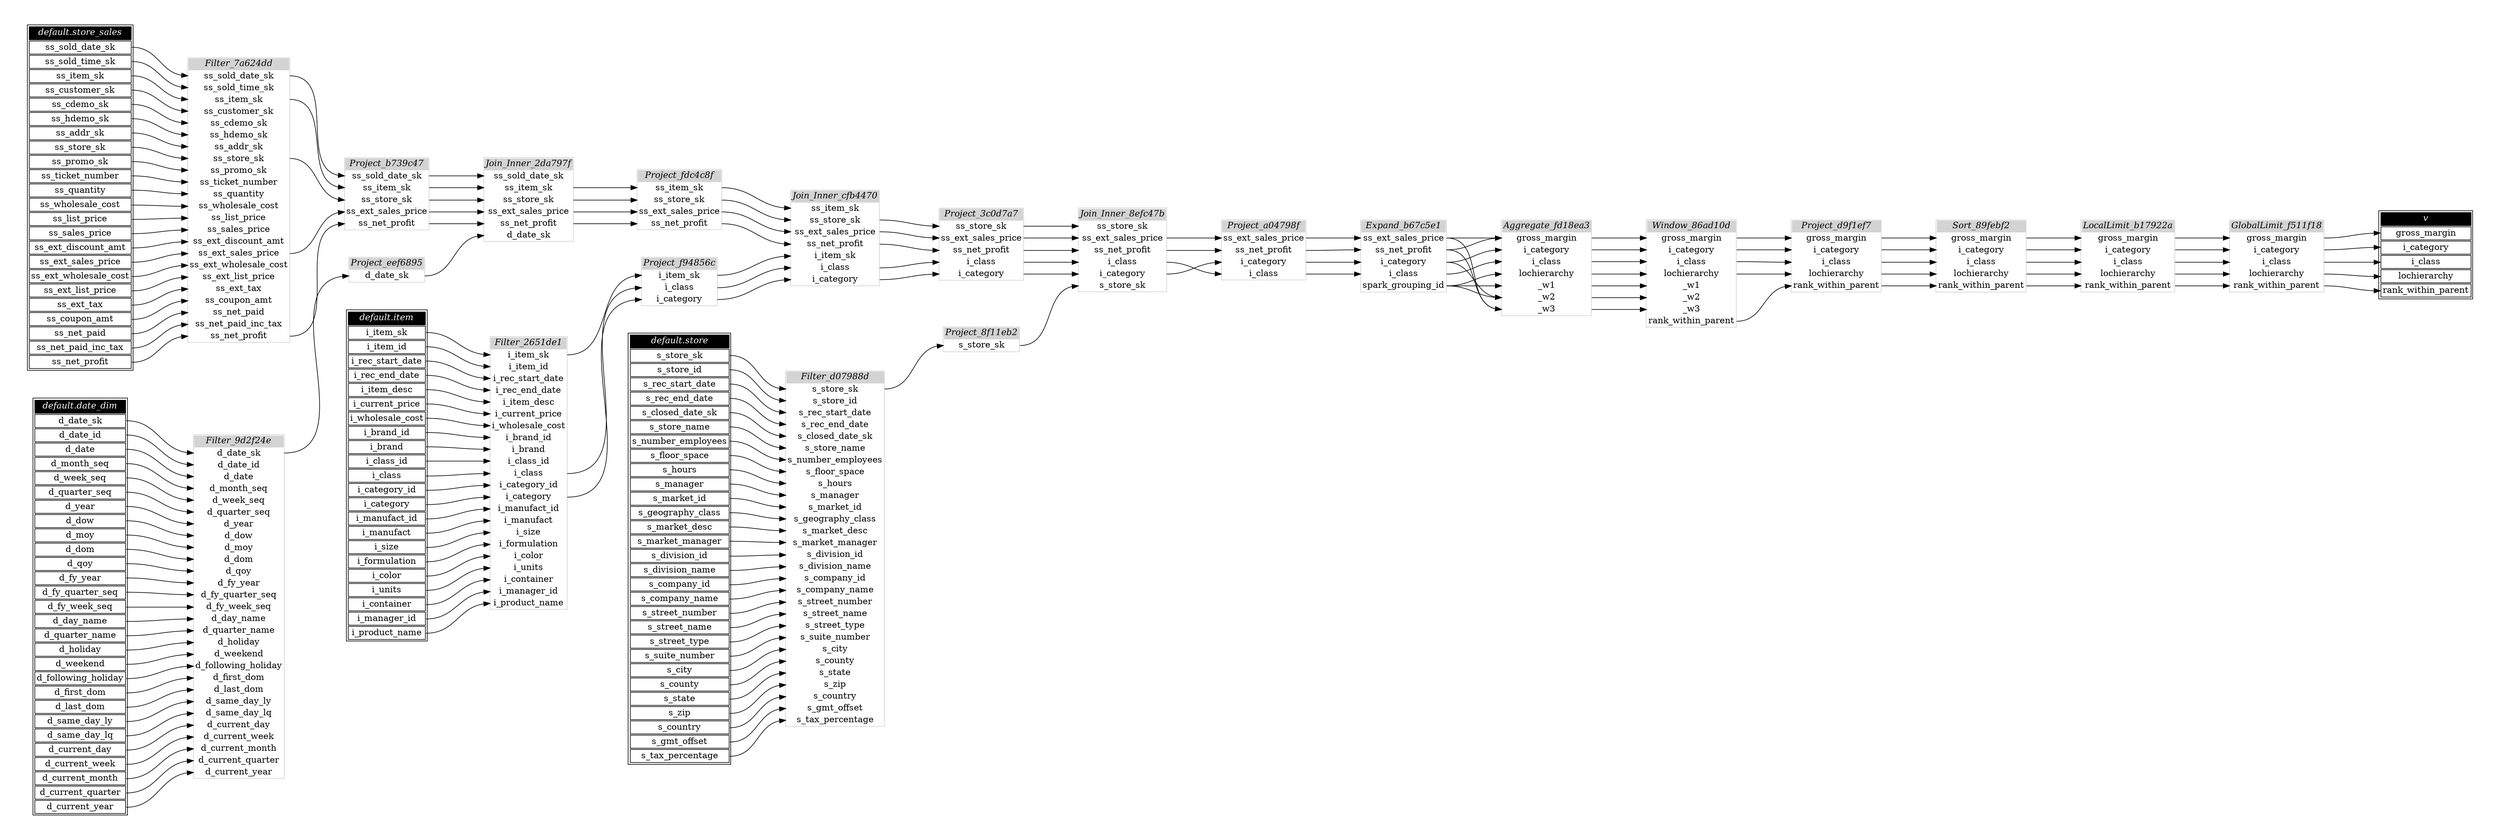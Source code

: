 // Automatically generated by TPCDSFlowTestSuite


digraph {
  graph [pad="0.5" nodesep="0.5" ranksep="1" fontname="Helvetica" rankdir=LR];
  node [shape=plaintext]

  
"Aggregate_fd18ea3" [label=<
<table color="lightgray" border="1" cellborder="0" cellspacing="0">
  <tr><td bgcolor="lightgray" port="nodeName"><i>Aggregate_fd18ea3</i></td></tr>
  <tr><td port="0">gross_margin</td></tr>
<tr><td port="1">i_category</td></tr>
<tr><td port="2">i_class</td></tr>
<tr><td port="3">lochierarchy</td></tr>
<tr><td port="4">_w1</td></tr>
<tr><td port="5">_w2</td></tr>
<tr><td port="6">_w3</td></tr>
</table>>];
     

"Expand_b67c5e1" [label=<
<table color="lightgray" border="1" cellborder="0" cellspacing="0">
  <tr><td bgcolor="lightgray" port="nodeName"><i>Expand_b67c5e1</i></td></tr>
  <tr><td port="0">ss_ext_sales_price</td></tr>
<tr><td port="1">ss_net_profit</td></tr>
<tr><td port="2">i_category</td></tr>
<tr><td port="3">i_class</td></tr>
<tr><td port="4">spark_grouping_id</td></tr>
</table>>];
     

"Filter_2651de1" [label=<
<table color="lightgray" border="1" cellborder="0" cellspacing="0">
  <tr><td bgcolor="lightgray" port="nodeName"><i>Filter_2651de1</i></td></tr>
  <tr><td port="0">i_item_sk</td></tr>
<tr><td port="1">i_item_id</td></tr>
<tr><td port="2">i_rec_start_date</td></tr>
<tr><td port="3">i_rec_end_date</td></tr>
<tr><td port="4">i_item_desc</td></tr>
<tr><td port="5">i_current_price</td></tr>
<tr><td port="6">i_wholesale_cost</td></tr>
<tr><td port="7">i_brand_id</td></tr>
<tr><td port="8">i_brand</td></tr>
<tr><td port="9">i_class_id</td></tr>
<tr><td port="10">i_class</td></tr>
<tr><td port="11">i_category_id</td></tr>
<tr><td port="12">i_category</td></tr>
<tr><td port="13">i_manufact_id</td></tr>
<tr><td port="14">i_manufact</td></tr>
<tr><td port="15">i_size</td></tr>
<tr><td port="16">i_formulation</td></tr>
<tr><td port="17">i_color</td></tr>
<tr><td port="18">i_units</td></tr>
<tr><td port="19">i_container</td></tr>
<tr><td port="20">i_manager_id</td></tr>
<tr><td port="21">i_product_name</td></tr>
</table>>];
     

"Filter_7a624dd" [label=<
<table color="lightgray" border="1" cellborder="0" cellspacing="0">
  <tr><td bgcolor="lightgray" port="nodeName"><i>Filter_7a624dd</i></td></tr>
  <tr><td port="0">ss_sold_date_sk</td></tr>
<tr><td port="1">ss_sold_time_sk</td></tr>
<tr><td port="2">ss_item_sk</td></tr>
<tr><td port="3">ss_customer_sk</td></tr>
<tr><td port="4">ss_cdemo_sk</td></tr>
<tr><td port="5">ss_hdemo_sk</td></tr>
<tr><td port="6">ss_addr_sk</td></tr>
<tr><td port="7">ss_store_sk</td></tr>
<tr><td port="8">ss_promo_sk</td></tr>
<tr><td port="9">ss_ticket_number</td></tr>
<tr><td port="10">ss_quantity</td></tr>
<tr><td port="11">ss_wholesale_cost</td></tr>
<tr><td port="12">ss_list_price</td></tr>
<tr><td port="13">ss_sales_price</td></tr>
<tr><td port="14">ss_ext_discount_amt</td></tr>
<tr><td port="15">ss_ext_sales_price</td></tr>
<tr><td port="16">ss_ext_wholesale_cost</td></tr>
<tr><td port="17">ss_ext_list_price</td></tr>
<tr><td port="18">ss_ext_tax</td></tr>
<tr><td port="19">ss_coupon_amt</td></tr>
<tr><td port="20">ss_net_paid</td></tr>
<tr><td port="21">ss_net_paid_inc_tax</td></tr>
<tr><td port="22">ss_net_profit</td></tr>
</table>>];
     

"Filter_9d2f24e" [label=<
<table color="lightgray" border="1" cellborder="0" cellspacing="0">
  <tr><td bgcolor="lightgray" port="nodeName"><i>Filter_9d2f24e</i></td></tr>
  <tr><td port="0">d_date_sk</td></tr>
<tr><td port="1">d_date_id</td></tr>
<tr><td port="2">d_date</td></tr>
<tr><td port="3">d_month_seq</td></tr>
<tr><td port="4">d_week_seq</td></tr>
<tr><td port="5">d_quarter_seq</td></tr>
<tr><td port="6">d_year</td></tr>
<tr><td port="7">d_dow</td></tr>
<tr><td port="8">d_moy</td></tr>
<tr><td port="9">d_dom</td></tr>
<tr><td port="10">d_qoy</td></tr>
<tr><td port="11">d_fy_year</td></tr>
<tr><td port="12">d_fy_quarter_seq</td></tr>
<tr><td port="13">d_fy_week_seq</td></tr>
<tr><td port="14">d_day_name</td></tr>
<tr><td port="15">d_quarter_name</td></tr>
<tr><td port="16">d_holiday</td></tr>
<tr><td port="17">d_weekend</td></tr>
<tr><td port="18">d_following_holiday</td></tr>
<tr><td port="19">d_first_dom</td></tr>
<tr><td port="20">d_last_dom</td></tr>
<tr><td port="21">d_same_day_ly</td></tr>
<tr><td port="22">d_same_day_lq</td></tr>
<tr><td port="23">d_current_day</td></tr>
<tr><td port="24">d_current_week</td></tr>
<tr><td port="25">d_current_month</td></tr>
<tr><td port="26">d_current_quarter</td></tr>
<tr><td port="27">d_current_year</td></tr>
</table>>];
     

"Filter_d07988d" [label=<
<table color="lightgray" border="1" cellborder="0" cellspacing="0">
  <tr><td bgcolor="lightgray" port="nodeName"><i>Filter_d07988d</i></td></tr>
  <tr><td port="0">s_store_sk</td></tr>
<tr><td port="1">s_store_id</td></tr>
<tr><td port="2">s_rec_start_date</td></tr>
<tr><td port="3">s_rec_end_date</td></tr>
<tr><td port="4">s_closed_date_sk</td></tr>
<tr><td port="5">s_store_name</td></tr>
<tr><td port="6">s_number_employees</td></tr>
<tr><td port="7">s_floor_space</td></tr>
<tr><td port="8">s_hours</td></tr>
<tr><td port="9">s_manager</td></tr>
<tr><td port="10">s_market_id</td></tr>
<tr><td port="11">s_geography_class</td></tr>
<tr><td port="12">s_market_desc</td></tr>
<tr><td port="13">s_market_manager</td></tr>
<tr><td port="14">s_division_id</td></tr>
<tr><td port="15">s_division_name</td></tr>
<tr><td port="16">s_company_id</td></tr>
<tr><td port="17">s_company_name</td></tr>
<tr><td port="18">s_street_number</td></tr>
<tr><td port="19">s_street_name</td></tr>
<tr><td port="20">s_street_type</td></tr>
<tr><td port="21">s_suite_number</td></tr>
<tr><td port="22">s_city</td></tr>
<tr><td port="23">s_county</td></tr>
<tr><td port="24">s_state</td></tr>
<tr><td port="25">s_zip</td></tr>
<tr><td port="26">s_country</td></tr>
<tr><td port="27">s_gmt_offset</td></tr>
<tr><td port="28">s_tax_percentage</td></tr>
</table>>];
     

"GlobalLimit_f511f18" [label=<
<table color="lightgray" border="1" cellborder="0" cellspacing="0">
  <tr><td bgcolor="lightgray" port="nodeName"><i>GlobalLimit_f511f18</i></td></tr>
  <tr><td port="0">gross_margin</td></tr>
<tr><td port="1">i_category</td></tr>
<tr><td port="2">i_class</td></tr>
<tr><td port="3">lochierarchy</td></tr>
<tr><td port="4">rank_within_parent</td></tr>
</table>>];
     

"Join_Inner_2da797f" [label=<
<table color="lightgray" border="1" cellborder="0" cellspacing="0">
  <tr><td bgcolor="lightgray" port="nodeName"><i>Join_Inner_2da797f</i></td></tr>
  <tr><td port="0">ss_sold_date_sk</td></tr>
<tr><td port="1">ss_item_sk</td></tr>
<tr><td port="2">ss_store_sk</td></tr>
<tr><td port="3">ss_ext_sales_price</td></tr>
<tr><td port="4">ss_net_profit</td></tr>
<tr><td port="5">d_date_sk</td></tr>
</table>>];
     

"Join_Inner_8efc47b" [label=<
<table color="lightgray" border="1" cellborder="0" cellspacing="0">
  <tr><td bgcolor="lightgray" port="nodeName"><i>Join_Inner_8efc47b</i></td></tr>
  <tr><td port="0">ss_store_sk</td></tr>
<tr><td port="1">ss_ext_sales_price</td></tr>
<tr><td port="2">ss_net_profit</td></tr>
<tr><td port="3">i_class</td></tr>
<tr><td port="4">i_category</td></tr>
<tr><td port="5">s_store_sk</td></tr>
</table>>];
     

"Join_Inner_cfb4470" [label=<
<table color="lightgray" border="1" cellborder="0" cellspacing="0">
  <tr><td bgcolor="lightgray" port="nodeName"><i>Join_Inner_cfb4470</i></td></tr>
  <tr><td port="0">ss_item_sk</td></tr>
<tr><td port="1">ss_store_sk</td></tr>
<tr><td port="2">ss_ext_sales_price</td></tr>
<tr><td port="3">ss_net_profit</td></tr>
<tr><td port="4">i_item_sk</td></tr>
<tr><td port="5">i_class</td></tr>
<tr><td port="6">i_category</td></tr>
</table>>];
     

"LocalLimit_b17922a" [label=<
<table color="lightgray" border="1" cellborder="0" cellspacing="0">
  <tr><td bgcolor="lightgray" port="nodeName"><i>LocalLimit_b17922a</i></td></tr>
  <tr><td port="0">gross_margin</td></tr>
<tr><td port="1">i_category</td></tr>
<tr><td port="2">i_class</td></tr>
<tr><td port="3">lochierarchy</td></tr>
<tr><td port="4">rank_within_parent</td></tr>
</table>>];
     

"Project_3c0d7a7" [label=<
<table color="lightgray" border="1" cellborder="0" cellspacing="0">
  <tr><td bgcolor="lightgray" port="nodeName"><i>Project_3c0d7a7</i></td></tr>
  <tr><td port="0">ss_store_sk</td></tr>
<tr><td port="1">ss_ext_sales_price</td></tr>
<tr><td port="2">ss_net_profit</td></tr>
<tr><td port="3">i_class</td></tr>
<tr><td port="4">i_category</td></tr>
</table>>];
     

"Project_8f11eb2" [label=<
<table color="lightgray" border="1" cellborder="0" cellspacing="0">
  <tr><td bgcolor="lightgray" port="nodeName"><i>Project_8f11eb2</i></td></tr>
  <tr><td port="0">s_store_sk</td></tr>
</table>>];
     

"Project_a04798f" [label=<
<table color="lightgray" border="1" cellborder="0" cellspacing="0">
  <tr><td bgcolor="lightgray" port="nodeName"><i>Project_a04798f</i></td></tr>
  <tr><td port="0">ss_ext_sales_price</td></tr>
<tr><td port="1">ss_net_profit</td></tr>
<tr><td port="2">i_category</td></tr>
<tr><td port="3">i_class</td></tr>
</table>>];
     

"Project_b739c47" [label=<
<table color="lightgray" border="1" cellborder="0" cellspacing="0">
  <tr><td bgcolor="lightgray" port="nodeName"><i>Project_b739c47</i></td></tr>
  <tr><td port="0">ss_sold_date_sk</td></tr>
<tr><td port="1">ss_item_sk</td></tr>
<tr><td port="2">ss_store_sk</td></tr>
<tr><td port="3">ss_ext_sales_price</td></tr>
<tr><td port="4">ss_net_profit</td></tr>
</table>>];
     

"Project_d9f1ef7" [label=<
<table color="lightgray" border="1" cellborder="0" cellspacing="0">
  <tr><td bgcolor="lightgray" port="nodeName"><i>Project_d9f1ef7</i></td></tr>
  <tr><td port="0">gross_margin</td></tr>
<tr><td port="1">i_category</td></tr>
<tr><td port="2">i_class</td></tr>
<tr><td port="3">lochierarchy</td></tr>
<tr><td port="4">rank_within_parent</td></tr>
</table>>];
     

"Project_eef6895" [label=<
<table color="lightgray" border="1" cellborder="0" cellspacing="0">
  <tr><td bgcolor="lightgray" port="nodeName"><i>Project_eef6895</i></td></tr>
  <tr><td port="0">d_date_sk</td></tr>
</table>>];
     

"Project_f94856c" [label=<
<table color="lightgray" border="1" cellborder="0" cellspacing="0">
  <tr><td bgcolor="lightgray" port="nodeName"><i>Project_f94856c</i></td></tr>
  <tr><td port="0">i_item_sk</td></tr>
<tr><td port="1">i_class</td></tr>
<tr><td port="2">i_category</td></tr>
</table>>];
     

"Project_fdc4c8f" [label=<
<table color="lightgray" border="1" cellborder="0" cellspacing="0">
  <tr><td bgcolor="lightgray" port="nodeName"><i>Project_fdc4c8f</i></td></tr>
  <tr><td port="0">ss_item_sk</td></tr>
<tr><td port="1">ss_store_sk</td></tr>
<tr><td port="2">ss_ext_sales_price</td></tr>
<tr><td port="3">ss_net_profit</td></tr>
</table>>];
     

"Sort_89febf2" [label=<
<table color="lightgray" border="1" cellborder="0" cellspacing="0">
  <tr><td bgcolor="lightgray" port="nodeName"><i>Sort_89febf2</i></td></tr>
  <tr><td port="0">gross_margin</td></tr>
<tr><td port="1">i_category</td></tr>
<tr><td port="2">i_class</td></tr>
<tr><td port="3">lochierarchy</td></tr>
<tr><td port="4">rank_within_parent</td></tr>
</table>>];
     

"Window_86ad10d" [label=<
<table color="lightgray" border="1" cellborder="0" cellspacing="0">
  <tr><td bgcolor="lightgray" port="nodeName"><i>Window_86ad10d</i></td></tr>
  <tr><td port="0">gross_margin</td></tr>
<tr><td port="1">i_category</td></tr>
<tr><td port="2">i_class</td></tr>
<tr><td port="3">lochierarchy</td></tr>
<tr><td port="4">_w1</td></tr>
<tr><td port="5">_w2</td></tr>
<tr><td port="6">_w3</td></tr>
<tr><td port="7">rank_within_parent</td></tr>
</table>>];
     

"default.date_dim" [color="black" label=<
<table>
  <tr><td bgcolor="black" port="nodeName"><i><font color="white">default.date_dim</font></i></td></tr>
  <tr><td port="0">d_date_sk</td></tr>
<tr><td port="1">d_date_id</td></tr>
<tr><td port="2">d_date</td></tr>
<tr><td port="3">d_month_seq</td></tr>
<tr><td port="4">d_week_seq</td></tr>
<tr><td port="5">d_quarter_seq</td></tr>
<tr><td port="6">d_year</td></tr>
<tr><td port="7">d_dow</td></tr>
<tr><td port="8">d_moy</td></tr>
<tr><td port="9">d_dom</td></tr>
<tr><td port="10">d_qoy</td></tr>
<tr><td port="11">d_fy_year</td></tr>
<tr><td port="12">d_fy_quarter_seq</td></tr>
<tr><td port="13">d_fy_week_seq</td></tr>
<tr><td port="14">d_day_name</td></tr>
<tr><td port="15">d_quarter_name</td></tr>
<tr><td port="16">d_holiday</td></tr>
<tr><td port="17">d_weekend</td></tr>
<tr><td port="18">d_following_holiday</td></tr>
<tr><td port="19">d_first_dom</td></tr>
<tr><td port="20">d_last_dom</td></tr>
<tr><td port="21">d_same_day_ly</td></tr>
<tr><td port="22">d_same_day_lq</td></tr>
<tr><td port="23">d_current_day</td></tr>
<tr><td port="24">d_current_week</td></tr>
<tr><td port="25">d_current_month</td></tr>
<tr><td port="26">d_current_quarter</td></tr>
<tr><td port="27">d_current_year</td></tr>
</table>>];
     

"default.item" [color="black" label=<
<table>
  <tr><td bgcolor="black" port="nodeName"><i><font color="white">default.item</font></i></td></tr>
  <tr><td port="0">i_item_sk</td></tr>
<tr><td port="1">i_item_id</td></tr>
<tr><td port="2">i_rec_start_date</td></tr>
<tr><td port="3">i_rec_end_date</td></tr>
<tr><td port="4">i_item_desc</td></tr>
<tr><td port="5">i_current_price</td></tr>
<tr><td port="6">i_wholesale_cost</td></tr>
<tr><td port="7">i_brand_id</td></tr>
<tr><td port="8">i_brand</td></tr>
<tr><td port="9">i_class_id</td></tr>
<tr><td port="10">i_class</td></tr>
<tr><td port="11">i_category_id</td></tr>
<tr><td port="12">i_category</td></tr>
<tr><td port="13">i_manufact_id</td></tr>
<tr><td port="14">i_manufact</td></tr>
<tr><td port="15">i_size</td></tr>
<tr><td port="16">i_formulation</td></tr>
<tr><td port="17">i_color</td></tr>
<tr><td port="18">i_units</td></tr>
<tr><td port="19">i_container</td></tr>
<tr><td port="20">i_manager_id</td></tr>
<tr><td port="21">i_product_name</td></tr>
</table>>];
     

"default.store" [color="black" label=<
<table>
  <tr><td bgcolor="black" port="nodeName"><i><font color="white">default.store</font></i></td></tr>
  <tr><td port="0">s_store_sk</td></tr>
<tr><td port="1">s_store_id</td></tr>
<tr><td port="2">s_rec_start_date</td></tr>
<tr><td port="3">s_rec_end_date</td></tr>
<tr><td port="4">s_closed_date_sk</td></tr>
<tr><td port="5">s_store_name</td></tr>
<tr><td port="6">s_number_employees</td></tr>
<tr><td port="7">s_floor_space</td></tr>
<tr><td port="8">s_hours</td></tr>
<tr><td port="9">s_manager</td></tr>
<tr><td port="10">s_market_id</td></tr>
<tr><td port="11">s_geography_class</td></tr>
<tr><td port="12">s_market_desc</td></tr>
<tr><td port="13">s_market_manager</td></tr>
<tr><td port="14">s_division_id</td></tr>
<tr><td port="15">s_division_name</td></tr>
<tr><td port="16">s_company_id</td></tr>
<tr><td port="17">s_company_name</td></tr>
<tr><td port="18">s_street_number</td></tr>
<tr><td port="19">s_street_name</td></tr>
<tr><td port="20">s_street_type</td></tr>
<tr><td port="21">s_suite_number</td></tr>
<tr><td port="22">s_city</td></tr>
<tr><td port="23">s_county</td></tr>
<tr><td port="24">s_state</td></tr>
<tr><td port="25">s_zip</td></tr>
<tr><td port="26">s_country</td></tr>
<tr><td port="27">s_gmt_offset</td></tr>
<tr><td port="28">s_tax_percentage</td></tr>
</table>>];
     

"default.store_sales" [color="black" label=<
<table>
  <tr><td bgcolor="black" port="nodeName"><i><font color="white">default.store_sales</font></i></td></tr>
  <tr><td port="0">ss_sold_date_sk</td></tr>
<tr><td port="1">ss_sold_time_sk</td></tr>
<tr><td port="2">ss_item_sk</td></tr>
<tr><td port="3">ss_customer_sk</td></tr>
<tr><td port="4">ss_cdemo_sk</td></tr>
<tr><td port="5">ss_hdemo_sk</td></tr>
<tr><td port="6">ss_addr_sk</td></tr>
<tr><td port="7">ss_store_sk</td></tr>
<tr><td port="8">ss_promo_sk</td></tr>
<tr><td port="9">ss_ticket_number</td></tr>
<tr><td port="10">ss_quantity</td></tr>
<tr><td port="11">ss_wholesale_cost</td></tr>
<tr><td port="12">ss_list_price</td></tr>
<tr><td port="13">ss_sales_price</td></tr>
<tr><td port="14">ss_ext_discount_amt</td></tr>
<tr><td port="15">ss_ext_sales_price</td></tr>
<tr><td port="16">ss_ext_wholesale_cost</td></tr>
<tr><td port="17">ss_ext_list_price</td></tr>
<tr><td port="18">ss_ext_tax</td></tr>
<tr><td port="19">ss_coupon_amt</td></tr>
<tr><td port="20">ss_net_paid</td></tr>
<tr><td port="21">ss_net_paid_inc_tax</td></tr>
<tr><td port="22">ss_net_profit</td></tr>
</table>>];
     

"v" [color="black" label=<
<table>
  <tr><td bgcolor="black" port="nodeName"><i><font color="white">v</font></i></td></tr>
  <tr><td port="0">gross_margin</td></tr>
<tr><td port="1">i_category</td></tr>
<tr><td port="2">i_class</td></tr>
<tr><td port="3">lochierarchy</td></tr>
<tr><td port="4">rank_within_parent</td></tr>
</table>>];
     
  "Aggregate_fd18ea3":0 -> "Window_86ad10d":0;
"Aggregate_fd18ea3":1 -> "Window_86ad10d":1;
"Aggregate_fd18ea3":2 -> "Window_86ad10d":2;
"Aggregate_fd18ea3":3 -> "Window_86ad10d":3;
"Aggregate_fd18ea3":4 -> "Window_86ad10d":4;
"Aggregate_fd18ea3":5 -> "Window_86ad10d":5;
"Aggregate_fd18ea3":6 -> "Window_86ad10d":6;
"Expand_b67c5e1":0 -> "Aggregate_fd18ea3":0;
"Expand_b67c5e1":0 -> "Aggregate_fd18ea3":6;
"Expand_b67c5e1":1 -> "Aggregate_fd18ea3":0;
"Expand_b67c5e1":1 -> "Aggregate_fd18ea3":6;
"Expand_b67c5e1":2 -> "Aggregate_fd18ea3":1;
"Expand_b67c5e1":2 -> "Aggregate_fd18ea3":5;
"Expand_b67c5e1":3 -> "Aggregate_fd18ea3":2;
"Expand_b67c5e1":4 -> "Aggregate_fd18ea3":3;
"Expand_b67c5e1":4 -> "Aggregate_fd18ea3":4;
"Expand_b67c5e1":4 -> "Aggregate_fd18ea3":5;
"Filter_2651de1":0 -> "Project_f94856c":0;
"Filter_2651de1":10 -> "Project_f94856c":1;
"Filter_2651de1":12 -> "Project_f94856c":2;
"Filter_7a624dd":0 -> "Project_b739c47":0;
"Filter_7a624dd":15 -> "Project_b739c47":3;
"Filter_7a624dd":2 -> "Project_b739c47":1;
"Filter_7a624dd":22 -> "Project_b739c47":4;
"Filter_7a624dd":7 -> "Project_b739c47":2;
"Filter_9d2f24e":0 -> "Project_eef6895":0;
"Filter_d07988d":0 -> "Project_8f11eb2":0;
"GlobalLimit_f511f18":0 -> "v":0;
"GlobalLimit_f511f18":1 -> "v":1;
"GlobalLimit_f511f18":2 -> "v":2;
"GlobalLimit_f511f18":3 -> "v":3;
"GlobalLimit_f511f18":4 -> "v":4;
"Join_Inner_2da797f":1 -> "Project_fdc4c8f":0;
"Join_Inner_2da797f":2 -> "Project_fdc4c8f":1;
"Join_Inner_2da797f":3 -> "Project_fdc4c8f":2;
"Join_Inner_2da797f":4 -> "Project_fdc4c8f":3;
"Join_Inner_8efc47b":1 -> "Project_a04798f":0;
"Join_Inner_8efc47b":2 -> "Project_a04798f":1;
"Join_Inner_8efc47b":3 -> "Project_a04798f":3;
"Join_Inner_8efc47b":4 -> "Project_a04798f":2;
"Join_Inner_cfb4470":1 -> "Project_3c0d7a7":0;
"Join_Inner_cfb4470":2 -> "Project_3c0d7a7":1;
"Join_Inner_cfb4470":3 -> "Project_3c0d7a7":2;
"Join_Inner_cfb4470":5 -> "Project_3c0d7a7":3;
"Join_Inner_cfb4470":6 -> "Project_3c0d7a7":4;
"LocalLimit_b17922a":0 -> "GlobalLimit_f511f18":0;
"LocalLimit_b17922a":1 -> "GlobalLimit_f511f18":1;
"LocalLimit_b17922a":2 -> "GlobalLimit_f511f18":2;
"LocalLimit_b17922a":3 -> "GlobalLimit_f511f18":3;
"LocalLimit_b17922a":4 -> "GlobalLimit_f511f18":4;
"Project_3c0d7a7":0 -> "Join_Inner_8efc47b":0;
"Project_3c0d7a7":1 -> "Join_Inner_8efc47b":1;
"Project_3c0d7a7":2 -> "Join_Inner_8efc47b":2;
"Project_3c0d7a7":3 -> "Join_Inner_8efc47b":3;
"Project_3c0d7a7":4 -> "Join_Inner_8efc47b":4;
"Project_8f11eb2":0 -> "Join_Inner_8efc47b":5;
"Project_a04798f":0 -> "Expand_b67c5e1":0;
"Project_a04798f":1 -> "Expand_b67c5e1":1;
"Project_a04798f":2 -> "Expand_b67c5e1":2;
"Project_a04798f":3 -> "Expand_b67c5e1":3;
"Project_b739c47":0 -> "Join_Inner_2da797f":0;
"Project_b739c47":1 -> "Join_Inner_2da797f":1;
"Project_b739c47":2 -> "Join_Inner_2da797f":2;
"Project_b739c47":3 -> "Join_Inner_2da797f":3;
"Project_b739c47":4 -> "Join_Inner_2da797f":4;
"Project_d9f1ef7":0 -> "Sort_89febf2":0;
"Project_d9f1ef7":1 -> "Sort_89febf2":1;
"Project_d9f1ef7":2 -> "Sort_89febf2":2;
"Project_d9f1ef7":3 -> "Sort_89febf2":3;
"Project_d9f1ef7":4 -> "Sort_89febf2":4;
"Project_eef6895":0 -> "Join_Inner_2da797f":5;
"Project_f94856c":0 -> "Join_Inner_cfb4470":4;
"Project_f94856c":1 -> "Join_Inner_cfb4470":5;
"Project_f94856c":2 -> "Join_Inner_cfb4470":6;
"Project_fdc4c8f":0 -> "Join_Inner_cfb4470":0;
"Project_fdc4c8f":1 -> "Join_Inner_cfb4470":1;
"Project_fdc4c8f":2 -> "Join_Inner_cfb4470":2;
"Project_fdc4c8f":3 -> "Join_Inner_cfb4470":3;
"Sort_89febf2":0 -> "LocalLimit_b17922a":0;
"Sort_89febf2":1 -> "LocalLimit_b17922a":1;
"Sort_89febf2":2 -> "LocalLimit_b17922a":2;
"Sort_89febf2":3 -> "LocalLimit_b17922a":3;
"Sort_89febf2":4 -> "LocalLimit_b17922a":4;
"Window_86ad10d":0 -> "Project_d9f1ef7":0;
"Window_86ad10d":1 -> "Project_d9f1ef7":1;
"Window_86ad10d":2 -> "Project_d9f1ef7":2;
"Window_86ad10d":3 -> "Project_d9f1ef7":3;
"Window_86ad10d":7 -> "Project_d9f1ef7":4;
"default.date_dim":0 -> "Filter_9d2f24e":0;
"default.date_dim":1 -> "Filter_9d2f24e":1;
"default.date_dim":10 -> "Filter_9d2f24e":10;
"default.date_dim":11 -> "Filter_9d2f24e":11;
"default.date_dim":12 -> "Filter_9d2f24e":12;
"default.date_dim":13 -> "Filter_9d2f24e":13;
"default.date_dim":14 -> "Filter_9d2f24e":14;
"default.date_dim":15 -> "Filter_9d2f24e":15;
"default.date_dim":16 -> "Filter_9d2f24e":16;
"default.date_dim":17 -> "Filter_9d2f24e":17;
"default.date_dim":18 -> "Filter_9d2f24e":18;
"default.date_dim":19 -> "Filter_9d2f24e":19;
"default.date_dim":2 -> "Filter_9d2f24e":2;
"default.date_dim":20 -> "Filter_9d2f24e":20;
"default.date_dim":21 -> "Filter_9d2f24e":21;
"default.date_dim":22 -> "Filter_9d2f24e":22;
"default.date_dim":23 -> "Filter_9d2f24e":23;
"default.date_dim":24 -> "Filter_9d2f24e":24;
"default.date_dim":25 -> "Filter_9d2f24e":25;
"default.date_dim":26 -> "Filter_9d2f24e":26;
"default.date_dim":27 -> "Filter_9d2f24e":27;
"default.date_dim":3 -> "Filter_9d2f24e":3;
"default.date_dim":4 -> "Filter_9d2f24e":4;
"default.date_dim":5 -> "Filter_9d2f24e":5;
"default.date_dim":6 -> "Filter_9d2f24e":6;
"default.date_dim":7 -> "Filter_9d2f24e":7;
"default.date_dim":8 -> "Filter_9d2f24e":8;
"default.date_dim":9 -> "Filter_9d2f24e":9;
"default.item":0 -> "Filter_2651de1":0;
"default.item":1 -> "Filter_2651de1":1;
"default.item":10 -> "Filter_2651de1":10;
"default.item":11 -> "Filter_2651de1":11;
"default.item":12 -> "Filter_2651de1":12;
"default.item":13 -> "Filter_2651de1":13;
"default.item":14 -> "Filter_2651de1":14;
"default.item":15 -> "Filter_2651de1":15;
"default.item":16 -> "Filter_2651de1":16;
"default.item":17 -> "Filter_2651de1":17;
"default.item":18 -> "Filter_2651de1":18;
"default.item":19 -> "Filter_2651de1":19;
"default.item":2 -> "Filter_2651de1":2;
"default.item":20 -> "Filter_2651de1":20;
"default.item":21 -> "Filter_2651de1":21;
"default.item":3 -> "Filter_2651de1":3;
"default.item":4 -> "Filter_2651de1":4;
"default.item":5 -> "Filter_2651de1":5;
"default.item":6 -> "Filter_2651de1":6;
"default.item":7 -> "Filter_2651de1":7;
"default.item":8 -> "Filter_2651de1":8;
"default.item":9 -> "Filter_2651de1":9;
"default.store":0 -> "Filter_d07988d":0;
"default.store":1 -> "Filter_d07988d":1;
"default.store":10 -> "Filter_d07988d":10;
"default.store":11 -> "Filter_d07988d":11;
"default.store":12 -> "Filter_d07988d":12;
"default.store":13 -> "Filter_d07988d":13;
"default.store":14 -> "Filter_d07988d":14;
"default.store":15 -> "Filter_d07988d":15;
"default.store":16 -> "Filter_d07988d":16;
"default.store":17 -> "Filter_d07988d":17;
"default.store":18 -> "Filter_d07988d":18;
"default.store":19 -> "Filter_d07988d":19;
"default.store":2 -> "Filter_d07988d":2;
"default.store":20 -> "Filter_d07988d":20;
"default.store":21 -> "Filter_d07988d":21;
"default.store":22 -> "Filter_d07988d":22;
"default.store":23 -> "Filter_d07988d":23;
"default.store":24 -> "Filter_d07988d":24;
"default.store":25 -> "Filter_d07988d":25;
"default.store":26 -> "Filter_d07988d":26;
"default.store":27 -> "Filter_d07988d":27;
"default.store":28 -> "Filter_d07988d":28;
"default.store":3 -> "Filter_d07988d":3;
"default.store":4 -> "Filter_d07988d":4;
"default.store":5 -> "Filter_d07988d":5;
"default.store":6 -> "Filter_d07988d":6;
"default.store":7 -> "Filter_d07988d":7;
"default.store":8 -> "Filter_d07988d":8;
"default.store":9 -> "Filter_d07988d":9;
"default.store_sales":0 -> "Filter_7a624dd":0;
"default.store_sales":1 -> "Filter_7a624dd":1;
"default.store_sales":10 -> "Filter_7a624dd":10;
"default.store_sales":11 -> "Filter_7a624dd":11;
"default.store_sales":12 -> "Filter_7a624dd":12;
"default.store_sales":13 -> "Filter_7a624dd":13;
"default.store_sales":14 -> "Filter_7a624dd":14;
"default.store_sales":15 -> "Filter_7a624dd":15;
"default.store_sales":16 -> "Filter_7a624dd":16;
"default.store_sales":17 -> "Filter_7a624dd":17;
"default.store_sales":18 -> "Filter_7a624dd":18;
"default.store_sales":19 -> "Filter_7a624dd":19;
"default.store_sales":2 -> "Filter_7a624dd":2;
"default.store_sales":20 -> "Filter_7a624dd":20;
"default.store_sales":21 -> "Filter_7a624dd":21;
"default.store_sales":22 -> "Filter_7a624dd":22;
"default.store_sales":3 -> "Filter_7a624dd":3;
"default.store_sales":4 -> "Filter_7a624dd":4;
"default.store_sales":5 -> "Filter_7a624dd":5;
"default.store_sales":6 -> "Filter_7a624dd":6;
"default.store_sales":7 -> "Filter_7a624dd":7;
"default.store_sales":8 -> "Filter_7a624dd":8;
"default.store_sales":9 -> "Filter_7a624dd":9;
}
       